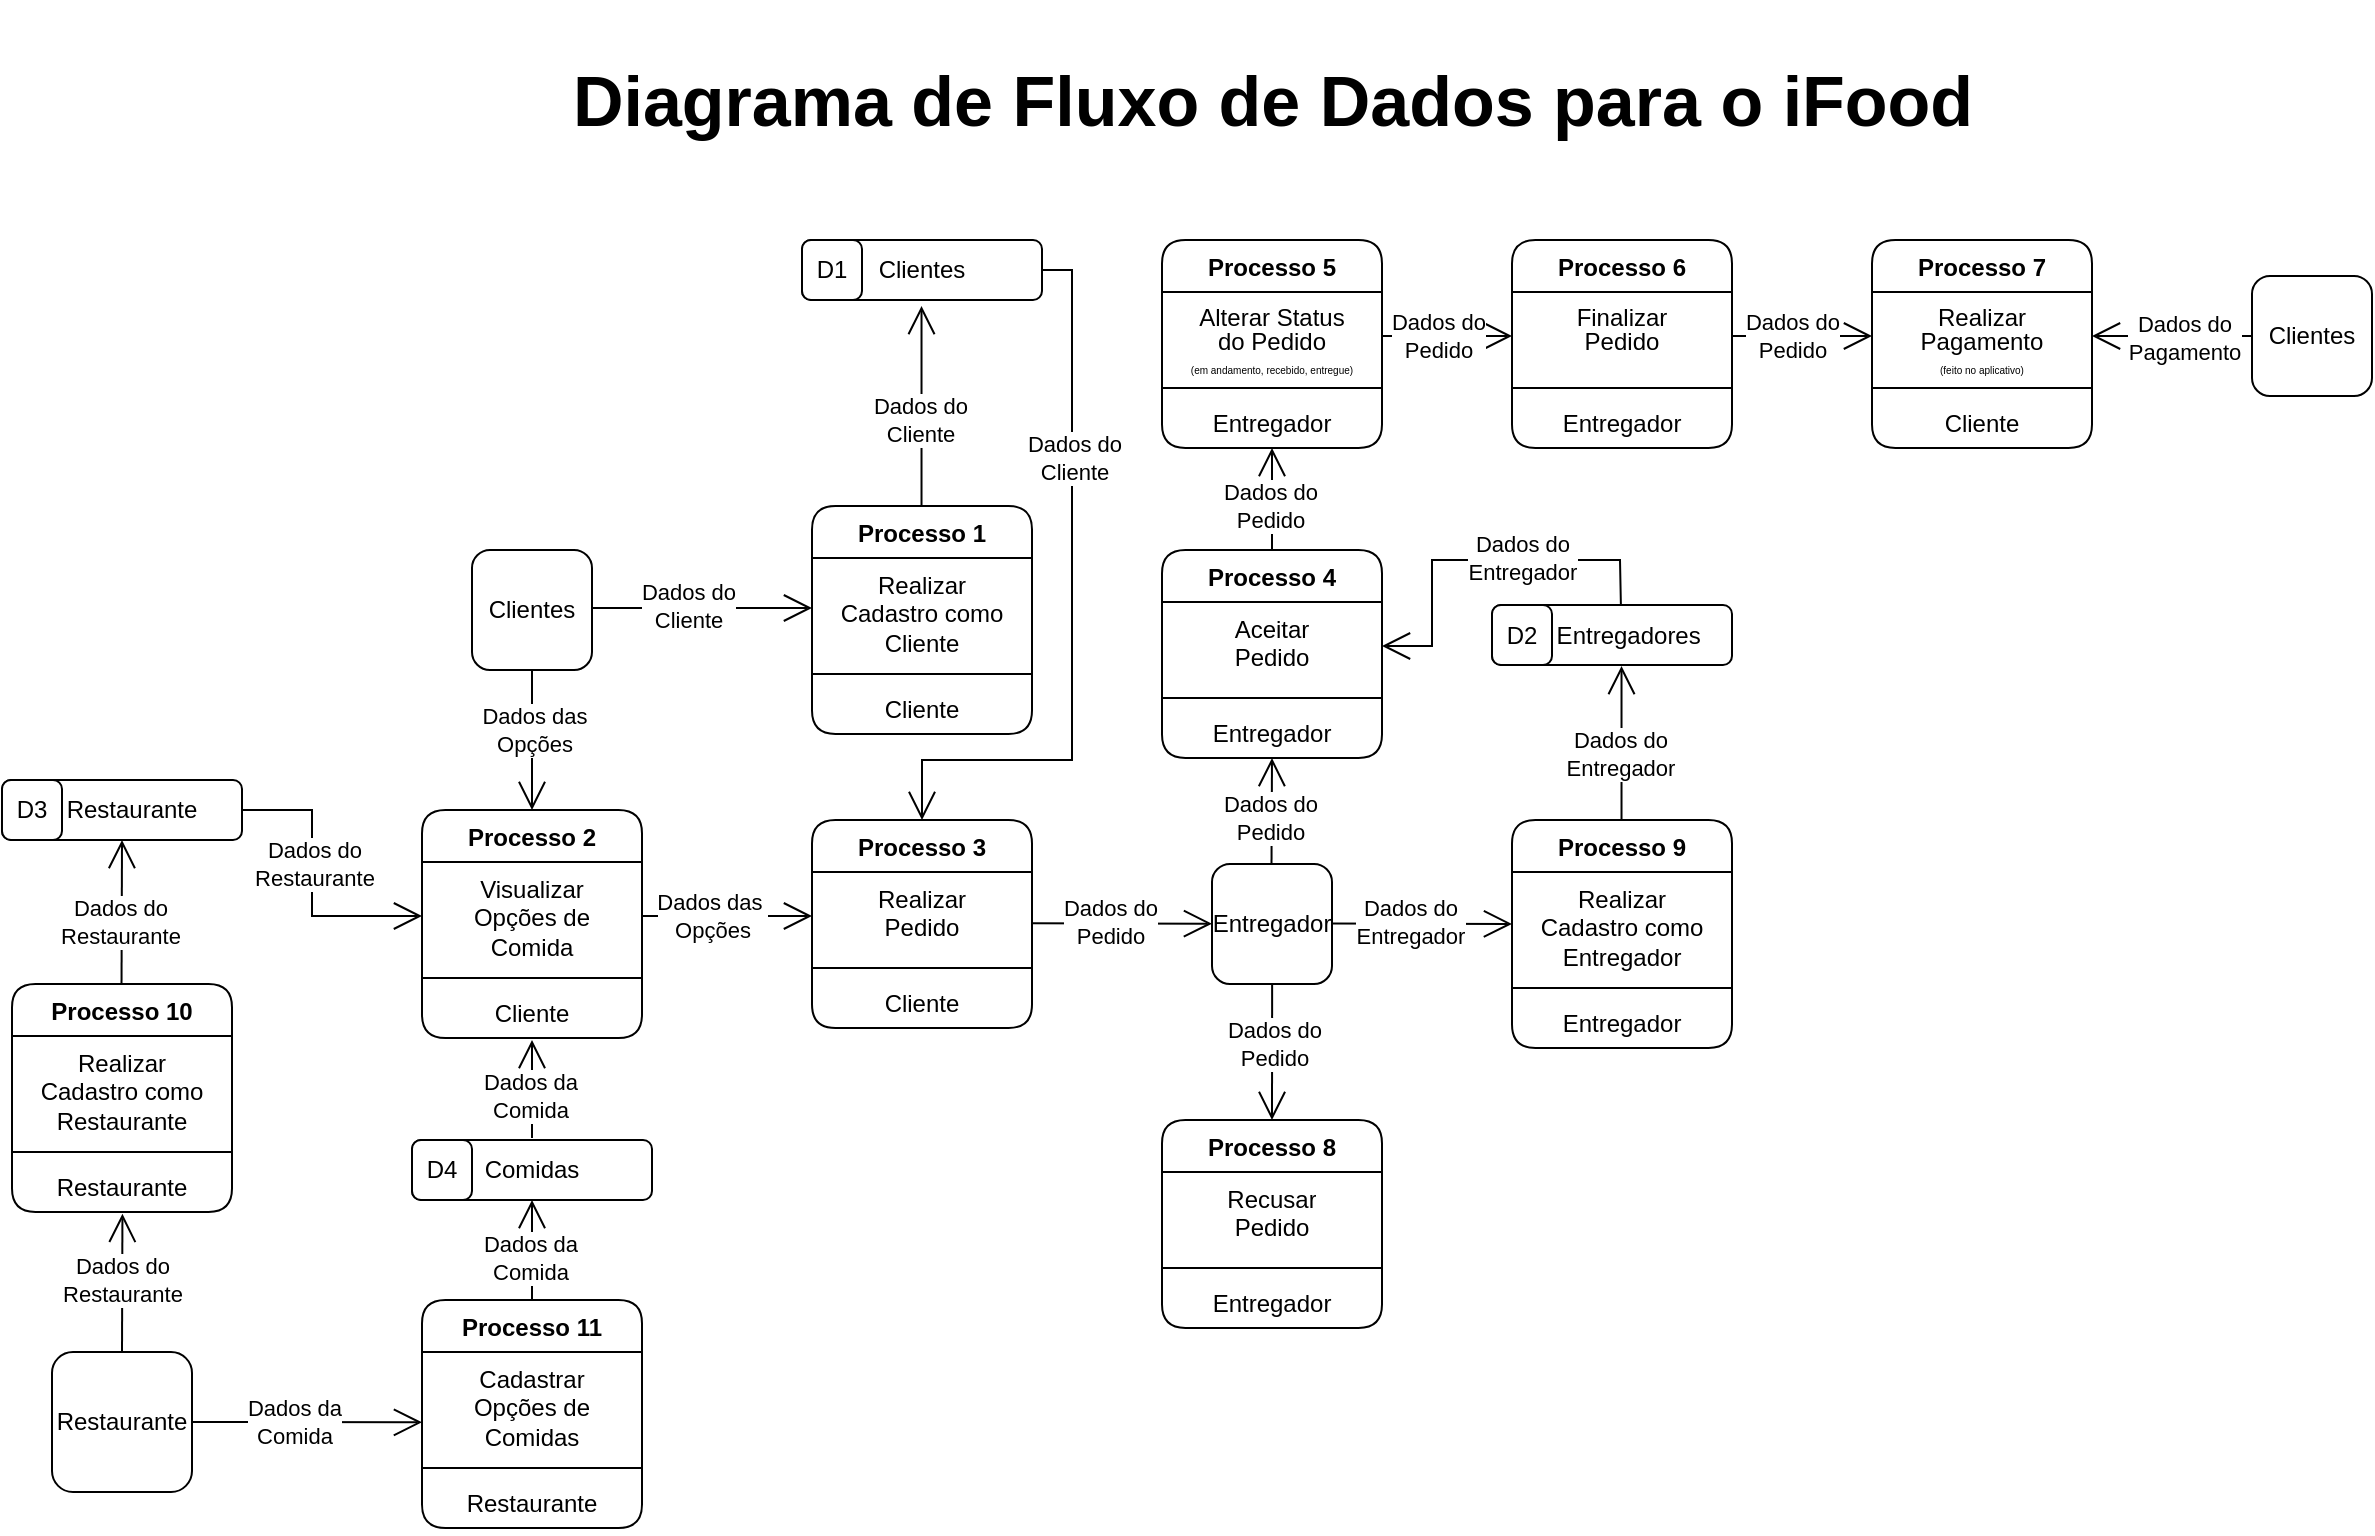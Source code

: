 <mxfile version="26.2.14">
  <diagram name="Página-1" id="0w80AyjQbpyl8An1bYWf">
    <mxGraphModel dx="2564" dy="878" grid="1" gridSize="10" guides="1" tooltips="1" connect="1" arrows="1" fold="1" page="1" pageScale="1" pageWidth="827" pageHeight="1169" math="0" shadow="0">
      <root>
        <mxCell id="0" />
        <mxCell id="1" parent="0" />
        <mxCell id="XxkqTc_sXAHZY6f8xNma-3" value="&lt;font style=&quot;font-size: 35px;&quot;&gt;Diagrama de Fluxo de Dados para o iFood&lt;/font&gt;" style="text;strokeColor=none;fillColor=none;html=1;fontSize=24;fontStyle=1;verticalAlign=middle;align=center;" vertex="1" parent="1">
          <mxGeometry x="-348" y="10" width="736" height="100" as="geometry" />
        </mxCell>
        <mxCell id="XxkqTc_sXAHZY6f8xNma-7" value="Processo 1" style="swimlane;fontStyle=1;align=center;verticalAlign=top;childLayout=stackLayout;horizontal=1;startSize=26;horizontalStack=0;resizeParent=1;resizeParentMax=0;resizeLast=0;collapsible=1;marginBottom=0;whiteSpace=wrap;html=1;rounded=1;" vertex="1" parent="1">
          <mxGeometry x="-210" y="263" width="110" height="114" as="geometry">
            <mxRectangle x="180" y="533" width="100" height="30" as="alternateBounds" />
          </mxGeometry>
        </mxCell>
        <mxCell id="XxkqTc_sXAHZY6f8xNma-8" value="&lt;span&gt;Realizar&lt;/span&gt;&lt;div&gt;&lt;span&gt;Cadastro como&lt;/span&gt;&lt;/div&gt;&lt;div&gt;Cliente&lt;/div&gt;" style="text;strokeColor=none;fillColor=none;align=center;verticalAlign=top;spacingLeft=4;spacingRight=4;overflow=hidden;rotatable=0;points=[[0,0.5],[1,0.5]];portConstraint=eastwest;whiteSpace=wrap;html=1;" vertex="1" parent="XxkqTc_sXAHZY6f8xNma-7">
          <mxGeometry y="26" width="110" height="54" as="geometry" />
        </mxCell>
        <mxCell id="XxkqTc_sXAHZY6f8xNma-9" value="" style="line;strokeWidth=1;fillColor=none;align=left;verticalAlign=middle;spacingTop=-1;spacingLeft=3;spacingRight=3;rotatable=0;labelPosition=right;points=[];portConstraint=eastwest;strokeColor=inherit;" vertex="1" parent="XxkqTc_sXAHZY6f8xNma-7">
          <mxGeometry y="80" width="110" height="8" as="geometry" />
        </mxCell>
        <mxCell id="XxkqTc_sXAHZY6f8xNma-10" value="Cliente" style="text;strokeColor=none;fillColor=none;align=center;verticalAlign=top;spacingLeft=4;spacingRight=4;overflow=hidden;rotatable=0;points=[[0,0.5],[1,0.5]];portConstraint=eastwest;whiteSpace=wrap;html=1;" vertex="1" parent="XxkqTc_sXAHZY6f8xNma-7">
          <mxGeometry y="88" width="110" height="26" as="geometry" />
        </mxCell>
        <mxCell id="XxkqTc_sXAHZY6f8xNma-14" value="" style="endArrow=open;endFill=1;endSize=12;html=1;rounded=0;" edge="1" parent="1">
          <mxGeometry width="160" relative="1" as="geometry">
            <mxPoint x="-320" y="314" as="sourcePoint" />
            <mxPoint x="-210" y="314" as="targetPoint" />
          </mxGeometry>
        </mxCell>
        <mxCell id="XxkqTc_sXAHZY6f8xNma-17" value="Dados do&lt;div&gt;Cliente&lt;/div&gt;" style="edgeLabel;html=1;align=center;verticalAlign=middle;resizable=0;points=[];" vertex="1" connectable="0" parent="XxkqTc_sXAHZY6f8xNma-14">
          <mxGeometry x="-0.139" y="1" relative="1" as="geometry">
            <mxPoint as="offset" />
          </mxGeometry>
        </mxCell>
        <mxCell id="XxkqTc_sXAHZY6f8xNma-16" value="" style="group" vertex="1" connectable="0" parent="1">
          <mxGeometry x="-380" y="285" width="60" height="60" as="geometry" />
        </mxCell>
        <mxCell id="jmiuX24OqaPnLVA-d1gP-1" value="Clientes" style="whiteSpace=wrap;html=1;aspect=fixed;fillColor=default;rounded=1;" vertex="1" parent="XxkqTc_sXAHZY6f8xNma-16">
          <mxGeometry width="60" height="60" as="geometry" />
        </mxCell>
        <mxCell id="XxkqTc_sXAHZY6f8xNma-21" value="" style="group" vertex="1" connectable="0" parent="1">
          <mxGeometry x="-215" y="130" width="120" height="32.5" as="geometry" />
        </mxCell>
        <mxCell id="XxkqTc_sXAHZY6f8xNma-28" value="" style="group" vertex="1" connectable="0" parent="XxkqTc_sXAHZY6f8xNma-21">
          <mxGeometry width="120" height="30" as="geometry" />
        </mxCell>
        <mxCell id="XxkqTc_sXAHZY6f8xNma-19" value="Clientes" style="rounded=1;whiteSpace=wrap;html=1;glass=0;shadow=0;" vertex="1" parent="XxkqTc_sXAHZY6f8xNma-28">
          <mxGeometry width="120" height="30" as="geometry" />
        </mxCell>
        <mxCell id="XxkqTc_sXAHZY6f8xNma-20" value="D1" style="rounded=1;whiteSpace=wrap;html=1;" vertex="1" parent="XxkqTc_sXAHZY6f8xNma-28">
          <mxGeometry width="30" height="30" as="geometry" />
        </mxCell>
        <mxCell id="XxkqTc_sXAHZY6f8xNma-22" value="" style="endArrow=open;endFill=1;endSize=12;html=1;rounded=0;" edge="1" parent="1">
          <mxGeometry width="160" relative="1" as="geometry">
            <mxPoint x="-155.24" y="263" as="sourcePoint" />
            <mxPoint x="-155.24" y="163" as="targetPoint" />
          </mxGeometry>
        </mxCell>
        <mxCell id="XxkqTc_sXAHZY6f8xNma-23" value="Dados do&lt;div&gt;Cliente&lt;/div&gt;" style="edgeLabel;html=1;align=center;verticalAlign=middle;resizable=0;points=[];" vertex="1" connectable="0" parent="XxkqTc_sXAHZY6f8xNma-22">
          <mxGeometry x="-0.139" y="1" relative="1" as="geometry">
            <mxPoint as="offset" />
          </mxGeometry>
        </mxCell>
        <mxCell id="XxkqTc_sXAHZY6f8xNma-29" value="" style="endArrow=open;endFill=1;endSize=12;html=1;rounded=0;entryX=0;entryY=0.5;entryDx=0;entryDy=0;exitX=1;exitY=0.5;exitDx=0;exitDy=0;" edge="1" parent="1" source="XxkqTc_sXAHZY6f8xNma-120" target="XxkqTc_sXAHZY6f8xNma-34">
          <mxGeometry width="160" relative="1" as="geometry">
            <mxPoint x="-295" y="473" as="sourcePoint" />
            <mxPoint x="-195" y="471.0" as="targetPoint" />
            <Array as="points" />
          </mxGeometry>
        </mxCell>
        <mxCell id="XxkqTc_sXAHZY6f8xNma-32" value="Dados das&amp;nbsp;&lt;div&gt;Opções&lt;/div&gt;" style="edgeLabel;html=1;align=center;verticalAlign=middle;resizable=0;points=[];" vertex="1" connectable="0" parent="XxkqTc_sXAHZY6f8xNma-29">
          <mxGeometry x="0.298" y="-2" relative="1" as="geometry">
            <mxPoint x="-20" y="-2" as="offset" />
          </mxGeometry>
        </mxCell>
        <mxCell id="XxkqTc_sXAHZY6f8xNma-33" value="Processo 3" style="swimlane;fontStyle=1;align=center;verticalAlign=top;childLayout=stackLayout;horizontal=1;startSize=26;horizontalStack=0;resizeParent=1;resizeParentMax=0;resizeLast=0;collapsible=1;marginBottom=0;whiteSpace=wrap;html=1;rounded=1;" vertex="1" parent="1">
          <mxGeometry x="-210" y="420" width="110" height="104" as="geometry">
            <mxRectangle x="180" y="533" width="100" height="30" as="alternateBounds" />
          </mxGeometry>
        </mxCell>
        <mxCell id="XxkqTc_sXAHZY6f8xNma-34" value="Realizar&lt;div&gt;Pedido&lt;/div&gt;" style="text;strokeColor=none;fillColor=none;align=center;verticalAlign=top;spacingLeft=4;spacingRight=4;overflow=hidden;rotatable=0;points=[[0,0.5],[1,0.5]];portConstraint=eastwest;whiteSpace=wrap;html=1;" vertex="1" parent="XxkqTc_sXAHZY6f8xNma-33">
          <mxGeometry y="26" width="110" height="44" as="geometry" />
        </mxCell>
        <mxCell id="XxkqTc_sXAHZY6f8xNma-35" value="" style="line;strokeWidth=1;fillColor=none;align=left;verticalAlign=middle;spacingTop=-1;spacingLeft=3;spacingRight=3;rotatable=0;labelPosition=right;points=[];portConstraint=eastwest;strokeColor=inherit;" vertex="1" parent="XxkqTc_sXAHZY6f8xNma-33">
          <mxGeometry y="70" width="110" height="8" as="geometry" />
        </mxCell>
        <mxCell id="XxkqTc_sXAHZY6f8xNma-36" value="Cliente" style="text;strokeColor=none;fillColor=none;align=center;verticalAlign=top;spacingLeft=4;spacingRight=4;overflow=hidden;rotatable=0;points=[[0,0.5],[1,0.5]];portConstraint=eastwest;whiteSpace=wrap;html=1;" vertex="1" parent="XxkqTc_sXAHZY6f8xNma-33">
          <mxGeometry y="78" width="110" height="26" as="geometry" />
        </mxCell>
        <mxCell id="XxkqTc_sXAHZY6f8xNma-37" value="" style="endArrow=open;endFill=1;endSize=12;html=1;rounded=0;" edge="1" parent="1">
          <mxGeometry width="160" relative="1" as="geometry">
            <mxPoint x="-100" y="471.57" as="sourcePoint" />
            <mxPoint x="-10" y="471.83" as="targetPoint" />
          </mxGeometry>
        </mxCell>
        <mxCell id="XxkqTc_sXAHZY6f8xNma-38" value="Dados do&lt;div&gt;Pedido&lt;/div&gt;" style="edgeLabel;html=1;align=center;verticalAlign=middle;resizable=0;points=[];" vertex="1" connectable="0" parent="XxkqTc_sXAHZY6f8xNma-37">
          <mxGeometry x="-0.139" y="1" relative="1" as="geometry">
            <mxPoint as="offset" />
          </mxGeometry>
        </mxCell>
        <mxCell id="XxkqTc_sXAHZY6f8xNma-39" value="" style="endArrow=open;endFill=1;endSize=12;html=1;rounded=0;exitX=1;exitY=0.5;exitDx=0;exitDy=0;entryX=0.5;entryY=0;entryDx=0;entryDy=0;" edge="1" parent="1" source="XxkqTc_sXAHZY6f8xNma-19" target="XxkqTc_sXAHZY6f8xNma-33">
          <mxGeometry width="160" relative="1" as="geometry">
            <mxPoint x="-50" y="220" as="sourcePoint" />
            <mxPoint x="-30" y="180" as="targetPoint" />
            <Array as="points">
              <mxPoint x="-80" y="145" />
              <mxPoint x="-80" y="390" />
              <mxPoint x="-155" y="390" />
            </Array>
          </mxGeometry>
        </mxCell>
        <mxCell id="XxkqTc_sXAHZY6f8xNma-40" value="Dados do&lt;div&gt;Cliente&lt;/div&gt;" style="edgeLabel;html=1;align=center;verticalAlign=middle;resizable=0;points=[];" vertex="1" connectable="0" parent="XxkqTc_sXAHZY6f8xNma-39">
          <mxGeometry x="-0.139" y="1" relative="1" as="geometry">
            <mxPoint y="-48" as="offset" />
          </mxGeometry>
        </mxCell>
        <mxCell id="XxkqTc_sXAHZY6f8xNma-47" value="" style="group" vertex="1" connectable="0" parent="1">
          <mxGeometry x="-10" y="442" width="60" height="60" as="geometry" />
        </mxCell>
        <mxCell id="XxkqTc_sXAHZY6f8xNma-48" value="Entregador" style="whiteSpace=wrap;html=1;aspect=fixed;fillColor=default;rounded=1;" vertex="1" parent="XxkqTc_sXAHZY6f8xNma-47">
          <mxGeometry width="60" height="60" as="geometry" />
        </mxCell>
        <mxCell id="XxkqTc_sXAHZY6f8xNma-49" value="Processo 9" style="swimlane;fontStyle=1;align=center;verticalAlign=top;childLayout=stackLayout;horizontal=1;startSize=26;horizontalStack=0;resizeParent=1;resizeParentMax=0;resizeLast=0;collapsible=1;marginBottom=0;whiteSpace=wrap;html=1;rounded=1;" vertex="1" parent="1">
          <mxGeometry x="140" y="420" width="110" height="114" as="geometry">
            <mxRectangle x="180" y="533" width="100" height="30" as="alternateBounds" />
          </mxGeometry>
        </mxCell>
        <mxCell id="XxkqTc_sXAHZY6f8xNma-50" value="&lt;span&gt;Realizar&lt;/span&gt;&lt;div&gt;&lt;span&gt;Cadastro como&lt;/span&gt;&lt;/div&gt;&lt;div&gt;&lt;span&gt;Entregador&lt;/span&gt;&lt;/div&gt;" style="text;strokeColor=none;fillColor=none;align=center;verticalAlign=top;spacingLeft=4;spacingRight=4;overflow=hidden;rotatable=0;points=[[0,0.5],[1,0.5]];portConstraint=eastwest;whiteSpace=wrap;html=1;" vertex="1" parent="XxkqTc_sXAHZY6f8xNma-49">
          <mxGeometry y="26" width="110" height="54" as="geometry" />
        </mxCell>
        <mxCell id="XxkqTc_sXAHZY6f8xNma-51" value="" style="line;strokeWidth=1;fillColor=none;align=left;verticalAlign=middle;spacingTop=-1;spacingLeft=3;spacingRight=3;rotatable=0;labelPosition=right;points=[];portConstraint=eastwest;strokeColor=inherit;" vertex="1" parent="XxkqTc_sXAHZY6f8xNma-49">
          <mxGeometry y="80" width="110" height="8" as="geometry" />
        </mxCell>
        <mxCell id="XxkqTc_sXAHZY6f8xNma-52" value="Entregador" style="text;strokeColor=none;fillColor=none;align=center;verticalAlign=top;spacingLeft=4;spacingRight=4;overflow=hidden;rotatable=0;points=[[0,0.5],[1,0.5]];portConstraint=eastwest;whiteSpace=wrap;html=1;" vertex="1" parent="XxkqTc_sXAHZY6f8xNma-49">
          <mxGeometry y="88" width="110" height="26" as="geometry" />
        </mxCell>
        <mxCell id="XxkqTc_sXAHZY6f8xNma-55" value="" style="endArrow=open;endFill=1;endSize=12;html=1;rounded=0;" edge="1" parent="1">
          <mxGeometry width="160" relative="1" as="geometry">
            <mxPoint x="50" y="471.7" as="sourcePoint" />
            <mxPoint x="140" y="471.96" as="targetPoint" />
          </mxGeometry>
        </mxCell>
        <mxCell id="XxkqTc_sXAHZY6f8xNma-56" value="Dados do&lt;div&gt;Entregador&lt;/div&gt;" style="edgeLabel;html=1;align=center;verticalAlign=middle;resizable=0;points=[];" vertex="1" connectable="0" parent="XxkqTc_sXAHZY6f8xNma-55">
          <mxGeometry x="-0.139" y="1" relative="1" as="geometry">
            <mxPoint as="offset" />
          </mxGeometry>
        </mxCell>
        <mxCell id="XxkqTc_sXAHZY6f8xNma-73" value="" style="endArrow=open;endFill=1;endSize=12;html=1;rounded=0;" edge="1" parent="1">
          <mxGeometry width="160" relative="1" as="geometry">
            <mxPoint x="194.76" y="420" as="sourcePoint" />
            <mxPoint x="194.76" y="343" as="targetPoint" />
          </mxGeometry>
        </mxCell>
        <mxCell id="XxkqTc_sXAHZY6f8xNma-74" value="Dados do&lt;div&gt;Entregador&lt;/div&gt;" style="edgeLabel;html=1;align=center;verticalAlign=middle;resizable=0;points=[];" vertex="1" connectable="0" parent="XxkqTc_sXAHZY6f8xNma-73">
          <mxGeometry x="-0.139" y="1" relative="1" as="geometry">
            <mxPoint as="offset" />
          </mxGeometry>
        </mxCell>
        <mxCell id="XxkqTc_sXAHZY6f8xNma-75" value="" style="group" vertex="1" connectable="0" parent="1">
          <mxGeometry x="130" y="312.5" width="120" height="32.5" as="geometry" />
        </mxCell>
        <mxCell id="XxkqTc_sXAHZY6f8xNma-76" value="" style="group" vertex="1" connectable="0" parent="XxkqTc_sXAHZY6f8xNma-75">
          <mxGeometry width="120" height="30" as="geometry" />
        </mxCell>
        <mxCell id="XxkqTc_sXAHZY6f8xNma-77" value="&amp;nbsp; &amp;nbsp; &amp;nbsp;Entregadores" style="rounded=1;whiteSpace=wrap;html=1;glass=0;shadow=0;align=center;" vertex="1" parent="XxkqTc_sXAHZY6f8xNma-76">
          <mxGeometry width="120" height="30" as="geometry" />
        </mxCell>
        <mxCell id="XxkqTc_sXAHZY6f8xNma-78" value="D2" style="rounded=1;whiteSpace=wrap;html=1;" vertex="1" parent="XxkqTc_sXAHZY6f8xNma-76">
          <mxGeometry width="30" height="30" as="geometry" />
        </mxCell>
        <mxCell id="XxkqTc_sXAHZY6f8xNma-79" value="" style="endArrow=open;endFill=1;endSize=12;html=1;rounded=0;entryX=0.5;entryY=1;entryDx=0;entryDy=0;" edge="1" parent="1" target="XxkqTc_sXAHZY6f8xNma-81">
          <mxGeometry width="160" relative="1" as="geometry">
            <mxPoint x="19.76" y="442" as="sourcePoint" />
            <mxPoint x="19.76" y="370.43" as="targetPoint" />
          </mxGeometry>
        </mxCell>
        <mxCell id="XxkqTc_sXAHZY6f8xNma-80" value="Dados do&lt;div&gt;Pedido&lt;/div&gt;" style="edgeLabel;html=1;align=center;verticalAlign=middle;resizable=0;points=[];" vertex="1" connectable="0" parent="XxkqTc_sXAHZY6f8xNma-79">
          <mxGeometry x="-0.139" y="1" relative="1" as="geometry">
            <mxPoint as="offset" />
          </mxGeometry>
        </mxCell>
        <mxCell id="XxkqTc_sXAHZY6f8xNma-81" value="Processo 4" style="swimlane;fontStyle=1;align=center;verticalAlign=top;childLayout=stackLayout;horizontal=1;startSize=26;horizontalStack=0;resizeParent=1;resizeParentMax=0;resizeLast=0;collapsible=1;marginBottom=0;whiteSpace=wrap;html=1;rounded=1;" vertex="1" parent="1">
          <mxGeometry x="-35" y="285" width="110" height="104" as="geometry">
            <mxRectangle x="180" y="533" width="100" height="30" as="alternateBounds" />
          </mxGeometry>
        </mxCell>
        <mxCell id="XxkqTc_sXAHZY6f8xNma-82" value="Aceitar&lt;div&gt;Pedido&lt;/div&gt;" style="text;strokeColor=none;fillColor=none;align=center;verticalAlign=top;spacingLeft=4;spacingRight=4;overflow=hidden;rotatable=0;points=[[0,0.5],[1,0.5]];portConstraint=eastwest;whiteSpace=wrap;html=1;" vertex="1" parent="XxkqTc_sXAHZY6f8xNma-81">
          <mxGeometry y="26" width="110" height="44" as="geometry" />
        </mxCell>
        <mxCell id="XxkqTc_sXAHZY6f8xNma-83" value="" style="line;strokeWidth=1;fillColor=none;align=left;verticalAlign=middle;spacingTop=-1;spacingLeft=3;spacingRight=3;rotatable=0;labelPosition=right;points=[];portConstraint=eastwest;strokeColor=inherit;" vertex="1" parent="XxkqTc_sXAHZY6f8xNma-81">
          <mxGeometry y="70" width="110" height="8" as="geometry" />
        </mxCell>
        <mxCell id="XxkqTc_sXAHZY6f8xNma-84" value="Entregador" style="text;strokeColor=none;fillColor=none;align=center;verticalAlign=top;spacingLeft=4;spacingRight=4;overflow=hidden;rotatable=0;points=[[0,0.5],[1,0.5]];portConstraint=eastwest;whiteSpace=wrap;html=1;" vertex="1" parent="XxkqTc_sXAHZY6f8xNma-81">
          <mxGeometry y="78" width="110" height="26" as="geometry" />
        </mxCell>
        <mxCell id="XxkqTc_sXAHZY6f8xNma-85" value="Processo 8" style="swimlane;fontStyle=1;align=center;verticalAlign=top;childLayout=stackLayout;horizontal=1;startSize=26;horizontalStack=0;resizeParent=1;resizeParentMax=0;resizeLast=0;collapsible=1;marginBottom=0;whiteSpace=wrap;html=1;rounded=1;" vertex="1" parent="1">
          <mxGeometry x="-35" y="570" width="110" height="104" as="geometry">
            <mxRectangle x="180" y="533" width="100" height="30" as="alternateBounds" />
          </mxGeometry>
        </mxCell>
        <mxCell id="XxkqTc_sXAHZY6f8xNma-86" value="Recusar&lt;div&gt;Pedido&lt;/div&gt;" style="text;strokeColor=none;fillColor=none;align=center;verticalAlign=top;spacingLeft=4;spacingRight=4;overflow=hidden;rotatable=0;points=[[0,0.5],[1,0.5]];portConstraint=eastwest;whiteSpace=wrap;html=1;" vertex="1" parent="XxkqTc_sXAHZY6f8xNma-85">
          <mxGeometry y="26" width="110" height="44" as="geometry" />
        </mxCell>
        <mxCell id="XxkqTc_sXAHZY6f8xNma-87" value="" style="line;strokeWidth=1;fillColor=none;align=left;verticalAlign=middle;spacingTop=-1;spacingLeft=3;spacingRight=3;rotatable=0;labelPosition=right;points=[];portConstraint=eastwest;strokeColor=inherit;" vertex="1" parent="XxkqTc_sXAHZY6f8xNma-85">
          <mxGeometry y="70" width="110" height="8" as="geometry" />
        </mxCell>
        <mxCell id="XxkqTc_sXAHZY6f8xNma-88" value="Entregador" style="text;strokeColor=none;fillColor=none;align=center;verticalAlign=top;spacingLeft=4;spacingRight=4;overflow=hidden;rotatable=0;points=[[0,0.5],[1,0.5]];portConstraint=eastwest;whiteSpace=wrap;html=1;" vertex="1" parent="XxkqTc_sXAHZY6f8xNma-85">
          <mxGeometry y="78" width="110" height="26" as="geometry" />
        </mxCell>
        <mxCell id="XxkqTc_sXAHZY6f8xNma-89" value="" style="endArrow=open;endFill=1;endSize=12;html=1;rounded=0;" edge="1" parent="1">
          <mxGeometry width="160" relative="1" as="geometry">
            <mxPoint x="20.07" y="502" as="sourcePoint" />
            <mxPoint x="20" y="570" as="targetPoint" />
          </mxGeometry>
        </mxCell>
        <mxCell id="XxkqTc_sXAHZY6f8xNma-90" value="Dados do&lt;div&gt;Pedido&lt;/div&gt;" style="edgeLabel;html=1;align=center;verticalAlign=middle;resizable=0;points=[];" vertex="1" connectable="0" parent="XxkqTc_sXAHZY6f8xNma-89">
          <mxGeometry x="-0.139" y="1" relative="1" as="geometry">
            <mxPoint as="offset" />
          </mxGeometry>
        </mxCell>
        <mxCell id="XxkqTc_sXAHZY6f8xNma-91" value="" style="endArrow=open;endFill=1;endSize=12;html=1;rounded=0;entryX=1;entryY=0.5;entryDx=0;entryDy=0;exitX=0.537;exitY=-0.014;exitDx=0;exitDy=0;exitPerimeter=0;" edge="1" parent="1" source="XxkqTc_sXAHZY6f8xNma-77" target="XxkqTc_sXAHZY6f8xNma-82">
          <mxGeometry width="160" relative="1" as="geometry">
            <mxPoint x="190" y="310" as="sourcePoint" />
            <mxPoint x="204.76" y="353" as="targetPoint" />
            <Array as="points">
              <mxPoint x="194" y="290" />
              <mxPoint x="100" y="290" />
              <mxPoint x="100" y="333" />
            </Array>
          </mxGeometry>
        </mxCell>
        <mxCell id="XxkqTc_sXAHZY6f8xNma-92" value="Dados do&lt;div&gt;Entregador&lt;/div&gt;" style="edgeLabel;html=1;align=center;verticalAlign=middle;resizable=0;points=[];" vertex="1" connectable="0" parent="XxkqTc_sXAHZY6f8xNma-91">
          <mxGeometry x="-0.139" y="1" relative="1" as="geometry">
            <mxPoint x="8" y="-2" as="offset" />
          </mxGeometry>
        </mxCell>
        <mxCell id="XxkqTc_sXAHZY6f8xNma-93" value="Processo 5" style="swimlane;fontStyle=1;align=center;verticalAlign=top;childLayout=stackLayout;horizontal=1;startSize=26;horizontalStack=0;resizeParent=1;resizeParentMax=0;resizeLast=0;collapsible=1;marginBottom=0;whiteSpace=wrap;html=1;rounded=1;" vertex="1" parent="1">
          <mxGeometry x="-35" y="130" width="110" height="104" as="geometry">
            <mxRectangle x="180" y="533" width="100" height="30" as="alternateBounds" />
          </mxGeometry>
        </mxCell>
        <mxCell id="XxkqTc_sXAHZY6f8xNma-94" value="&lt;div style=&quot;line-height: 100%;&quot;&gt;Alterar Status&lt;div&gt;do Pedido&lt;/div&gt;&lt;div&gt;&lt;font style=&quot;font-size: 5px; line-height: 100%;&quot;&gt;(em andamento, recebido, entregue)&lt;/font&gt;&lt;/div&gt;&lt;/div&gt;" style="text;strokeColor=none;fillColor=none;align=center;verticalAlign=top;spacingLeft=4;spacingRight=4;overflow=hidden;rotatable=0;points=[[0,0.5],[1,0.5]];portConstraint=eastwest;whiteSpace=wrap;html=1;" vertex="1" parent="XxkqTc_sXAHZY6f8xNma-93">
          <mxGeometry y="26" width="110" height="44" as="geometry" />
        </mxCell>
        <mxCell id="XxkqTc_sXAHZY6f8xNma-95" value="" style="line;strokeWidth=1;fillColor=none;align=left;verticalAlign=middle;spacingTop=-1;spacingLeft=3;spacingRight=3;rotatable=0;labelPosition=right;points=[];portConstraint=eastwest;strokeColor=inherit;" vertex="1" parent="XxkqTc_sXAHZY6f8xNma-93">
          <mxGeometry y="70" width="110" height="8" as="geometry" />
        </mxCell>
        <mxCell id="XxkqTc_sXAHZY6f8xNma-96" value="Entregador" style="text;strokeColor=none;fillColor=none;align=center;verticalAlign=top;spacingLeft=4;spacingRight=4;overflow=hidden;rotatable=0;points=[[0,0.5],[1,0.5]];portConstraint=eastwest;whiteSpace=wrap;html=1;" vertex="1" parent="XxkqTc_sXAHZY6f8xNma-93">
          <mxGeometry y="78" width="110" height="26" as="geometry" />
        </mxCell>
        <mxCell id="XxkqTc_sXAHZY6f8xNma-98" value="" style="endArrow=open;endFill=1;endSize=12;html=1;rounded=0;exitX=0.5;exitY=0;exitDx=0;exitDy=0;entryX=0.5;entryY=1;entryDx=0;entryDy=0;" edge="1" parent="1" source="XxkqTc_sXAHZY6f8xNma-81" target="XxkqTc_sXAHZY6f8xNma-93">
          <mxGeometry width="160" relative="1" as="geometry">
            <mxPoint x="20" y="280" as="sourcePoint" />
            <mxPoint x="20" y="240" as="targetPoint" />
          </mxGeometry>
        </mxCell>
        <mxCell id="XxkqTc_sXAHZY6f8xNma-99" value="Dados do&lt;div&gt;Pedido&lt;/div&gt;" style="edgeLabel;html=1;align=center;verticalAlign=middle;resizable=0;points=[];" vertex="1" connectable="0" parent="XxkqTc_sXAHZY6f8xNma-98">
          <mxGeometry x="-0.139" y="1" relative="1" as="geometry">
            <mxPoint as="offset" />
          </mxGeometry>
        </mxCell>
        <mxCell id="XxkqTc_sXAHZY6f8xNma-104" value="Processo 10" style="swimlane;fontStyle=1;align=center;verticalAlign=top;childLayout=stackLayout;horizontal=1;startSize=26;horizontalStack=0;resizeParent=1;resizeParentMax=0;resizeLast=0;collapsible=1;marginBottom=0;whiteSpace=wrap;html=1;rounded=1;" vertex="1" parent="1">
          <mxGeometry x="-610" y="502" width="110" height="114" as="geometry">
            <mxRectangle x="180" y="533" width="100" height="30" as="alternateBounds" />
          </mxGeometry>
        </mxCell>
        <mxCell id="XxkqTc_sXAHZY6f8xNma-105" value="&lt;span&gt;Realizar&lt;/span&gt;&lt;div&gt;&lt;span&gt;Cadastro como&lt;/span&gt;&lt;/div&gt;&lt;div&gt;Restaurante&lt;/div&gt;" style="text;strokeColor=none;fillColor=none;align=center;verticalAlign=top;spacingLeft=4;spacingRight=4;overflow=hidden;rotatable=0;points=[[0,0.5],[1,0.5]];portConstraint=eastwest;whiteSpace=wrap;html=1;" vertex="1" parent="XxkqTc_sXAHZY6f8xNma-104">
          <mxGeometry y="26" width="110" height="54" as="geometry" />
        </mxCell>
        <mxCell id="XxkqTc_sXAHZY6f8xNma-106" value="" style="line;strokeWidth=1;fillColor=none;align=left;verticalAlign=middle;spacingTop=-1;spacingLeft=3;spacingRight=3;rotatable=0;labelPosition=right;points=[];portConstraint=eastwest;strokeColor=inherit;" vertex="1" parent="XxkqTc_sXAHZY6f8xNma-104">
          <mxGeometry y="80" width="110" height="8" as="geometry" />
        </mxCell>
        <mxCell id="XxkqTc_sXAHZY6f8xNma-107" value="Restaurante" style="text;strokeColor=none;fillColor=none;align=center;verticalAlign=top;spacingLeft=4;spacingRight=4;overflow=hidden;rotatable=0;points=[[0,0.5],[1,0.5]];portConstraint=eastwest;whiteSpace=wrap;html=1;" vertex="1" parent="XxkqTc_sXAHZY6f8xNma-104">
          <mxGeometry y="88" width="110" height="26" as="geometry" />
        </mxCell>
        <mxCell id="XxkqTc_sXAHZY6f8xNma-108" value="" style="endArrow=open;endFill=1;endSize=12;html=1;rounded=0;exitX=1;exitY=0.5;exitDx=0;exitDy=0;entryX=0;entryY=0.5;entryDx=0;entryDy=0;" edge="1" parent="1" source="XxkqTc_sXAHZY6f8xNma-94" target="XxkqTc_sXAHZY6f8xNma-111">
          <mxGeometry width="160" relative="1" as="geometry">
            <mxPoint x="140" y="181" as="sourcePoint" />
            <mxPoint x="160" y="180" as="targetPoint" />
          </mxGeometry>
        </mxCell>
        <mxCell id="XxkqTc_sXAHZY6f8xNma-109" value="Dados do&lt;div&gt;Pedido&lt;/div&gt;" style="edgeLabel;html=1;align=center;verticalAlign=middle;resizable=0;points=[];" vertex="1" connectable="0" parent="XxkqTc_sXAHZY6f8xNma-108">
          <mxGeometry x="-0.139" y="1" relative="1" as="geometry">
            <mxPoint y="1" as="offset" />
          </mxGeometry>
        </mxCell>
        <mxCell id="XxkqTc_sXAHZY6f8xNma-110" value="Processo 6" style="swimlane;fontStyle=1;align=center;verticalAlign=top;childLayout=stackLayout;horizontal=1;startSize=26;horizontalStack=0;resizeParent=1;resizeParentMax=0;resizeLast=0;collapsible=1;marginBottom=0;whiteSpace=wrap;html=1;rounded=1;" vertex="1" parent="1">
          <mxGeometry x="140" y="130" width="110" height="104" as="geometry">
            <mxRectangle x="180" y="533" width="100" height="30" as="alternateBounds" />
          </mxGeometry>
        </mxCell>
        <mxCell id="XxkqTc_sXAHZY6f8xNma-111" value="&lt;div style=&quot;line-height: 100%;&quot;&gt;Finalizar&lt;br&gt;&lt;/div&gt;&lt;div style=&quot;line-height: 100%;&quot;&gt;Pedido&lt;/div&gt;" style="text;strokeColor=none;fillColor=none;align=center;verticalAlign=top;spacingLeft=4;spacingRight=4;overflow=hidden;rotatable=0;points=[[0,0.5],[1,0.5]];portConstraint=eastwest;whiteSpace=wrap;html=1;" vertex="1" parent="XxkqTc_sXAHZY6f8xNma-110">
          <mxGeometry y="26" width="110" height="44" as="geometry" />
        </mxCell>
        <mxCell id="XxkqTc_sXAHZY6f8xNma-112" value="" style="line;strokeWidth=1;fillColor=none;align=left;verticalAlign=middle;spacingTop=-1;spacingLeft=3;spacingRight=3;rotatable=0;labelPosition=right;points=[];portConstraint=eastwest;strokeColor=inherit;" vertex="1" parent="XxkqTc_sXAHZY6f8xNma-110">
          <mxGeometry y="70" width="110" height="8" as="geometry" />
        </mxCell>
        <mxCell id="XxkqTc_sXAHZY6f8xNma-113" value="Entregador" style="text;strokeColor=none;fillColor=none;align=center;verticalAlign=top;spacingLeft=4;spacingRight=4;overflow=hidden;rotatable=0;points=[[0,0.5],[1,0.5]];portConstraint=eastwest;whiteSpace=wrap;html=1;" vertex="1" parent="XxkqTc_sXAHZY6f8xNma-110">
          <mxGeometry y="78" width="110" height="26" as="geometry" />
        </mxCell>
        <mxCell id="XxkqTc_sXAHZY6f8xNma-115" value="Processo 11" style="swimlane;fontStyle=1;align=center;verticalAlign=top;childLayout=stackLayout;horizontal=1;startSize=26;horizontalStack=0;resizeParent=1;resizeParentMax=0;resizeLast=0;collapsible=1;marginBottom=0;whiteSpace=wrap;html=1;rounded=1;" vertex="1" parent="1">
          <mxGeometry x="-405" y="660" width="110" height="114" as="geometry">
            <mxRectangle x="180" y="533" width="100" height="30" as="alternateBounds" />
          </mxGeometry>
        </mxCell>
        <mxCell id="XxkqTc_sXAHZY6f8xNma-116" value="Cadastrar&lt;div&gt;Opções de Comidas&lt;/div&gt;" style="text;strokeColor=none;fillColor=none;align=center;verticalAlign=top;spacingLeft=4;spacingRight=4;overflow=hidden;rotatable=0;points=[[0,0.5],[1,0.5]];portConstraint=eastwest;whiteSpace=wrap;html=1;" vertex="1" parent="XxkqTc_sXAHZY6f8xNma-115">
          <mxGeometry y="26" width="110" height="54" as="geometry" />
        </mxCell>
        <mxCell id="XxkqTc_sXAHZY6f8xNma-117" value="" style="line;strokeWidth=1;fillColor=none;align=left;verticalAlign=middle;spacingTop=-1;spacingLeft=3;spacingRight=3;rotatable=0;labelPosition=right;points=[];portConstraint=eastwest;strokeColor=inherit;" vertex="1" parent="XxkqTc_sXAHZY6f8xNma-115">
          <mxGeometry y="80" width="110" height="8" as="geometry" />
        </mxCell>
        <mxCell id="XxkqTc_sXAHZY6f8xNma-118" value="Restaurante" style="text;strokeColor=none;fillColor=none;align=center;verticalAlign=top;spacingLeft=4;spacingRight=4;overflow=hidden;rotatable=0;points=[[0,0.5],[1,0.5]];portConstraint=eastwest;whiteSpace=wrap;html=1;" vertex="1" parent="XxkqTc_sXAHZY6f8xNma-115">
          <mxGeometry y="88" width="110" height="26" as="geometry" />
        </mxCell>
        <mxCell id="XxkqTc_sXAHZY6f8xNma-119" value="Processo 2" style="swimlane;fontStyle=1;align=center;verticalAlign=top;childLayout=stackLayout;horizontal=1;startSize=26;horizontalStack=0;resizeParent=1;resizeParentMax=0;resizeLast=0;collapsible=1;marginBottom=0;whiteSpace=wrap;html=1;rounded=1;" vertex="1" parent="1">
          <mxGeometry x="-405" y="415" width="110" height="114" as="geometry">
            <mxRectangle x="180" y="533" width="100" height="30" as="alternateBounds" />
          </mxGeometry>
        </mxCell>
        <mxCell id="XxkqTc_sXAHZY6f8xNma-120" value="Visualizar&lt;div&gt;Opções de Comida&lt;/div&gt;" style="text;strokeColor=none;fillColor=none;align=center;verticalAlign=top;spacingLeft=4;spacingRight=4;overflow=hidden;rotatable=0;points=[[0,0.5],[1,0.5]];portConstraint=eastwest;whiteSpace=wrap;html=1;" vertex="1" parent="XxkqTc_sXAHZY6f8xNma-119">
          <mxGeometry y="26" width="110" height="54" as="geometry" />
        </mxCell>
        <mxCell id="XxkqTc_sXAHZY6f8xNma-121" value="" style="line;strokeWidth=1;fillColor=none;align=left;verticalAlign=middle;spacingTop=-1;spacingLeft=3;spacingRight=3;rotatable=0;labelPosition=right;points=[];portConstraint=eastwest;strokeColor=inherit;" vertex="1" parent="XxkqTc_sXAHZY6f8xNma-119">
          <mxGeometry y="80" width="110" height="8" as="geometry" />
        </mxCell>
        <mxCell id="XxkqTc_sXAHZY6f8xNma-122" value="Cliente" style="text;strokeColor=none;fillColor=none;align=center;verticalAlign=top;spacingLeft=4;spacingRight=4;overflow=hidden;rotatable=0;points=[[0,0.5],[1,0.5]];portConstraint=eastwest;whiteSpace=wrap;html=1;" vertex="1" parent="XxkqTc_sXAHZY6f8xNma-119">
          <mxGeometry y="88" width="110" height="26" as="geometry" />
        </mxCell>
        <mxCell id="XxkqTc_sXAHZY6f8xNma-124" value="" style="endArrow=open;endFill=1;endSize=12;html=1;rounded=0;exitX=0.5;exitY=1;exitDx=0;exitDy=0;entryX=0.5;entryY=0;entryDx=0;entryDy=0;" edge="1" parent="1" source="jmiuX24OqaPnLVA-d1gP-1" target="XxkqTc_sXAHZY6f8xNma-119">
          <mxGeometry width="160" relative="1" as="geometry">
            <mxPoint x="-310" y="324" as="sourcePoint" />
            <mxPoint x="-200" y="324" as="targetPoint" />
          </mxGeometry>
        </mxCell>
        <mxCell id="XxkqTc_sXAHZY6f8xNma-125" value="Dados das&lt;div&gt;Opções&lt;/div&gt;" style="edgeLabel;html=1;align=center;verticalAlign=middle;resizable=0;points=[];" vertex="1" connectable="0" parent="XxkqTc_sXAHZY6f8xNma-124">
          <mxGeometry x="-0.139" y="1" relative="1" as="geometry">
            <mxPoint as="offset" />
          </mxGeometry>
        </mxCell>
        <mxCell id="XxkqTc_sXAHZY6f8xNma-127" value="" style="group" vertex="1" connectable="0" parent="1">
          <mxGeometry x="-410" y="580" width="120" height="32.5" as="geometry" />
        </mxCell>
        <mxCell id="XxkqTc_sXAHZY6f8xNma-128" value="" style="group" vertex="1" connectable="0" parent="XxkqTc_sXAHZY6f8xNma-127">
          <mxGeometry width="120" height="30" as="geometry" />
        </mxCell>
        <mxCell id="XxkqTc_sXAHZY6f8xNma-129" value="Comidas" style="rounded=1;whiteSpace=wrap;html=1;glass=0;shadow=0;" vertex="1" parent="XxkqTc_sXAHZY6f8xNma-128">
          <mxGeometry width="120" height="30" as="geometry" />
        </mxCell>
        <mxCell id="XxkqTc_sXAHZY6f8xNma-130" value="D4" style="rounded=1;whiteSpace=wrap;html=1;" vertex="1" parent="XxkqTc_sXAHZY6f8xNma-128">
          <mxGeometry width="30" height="30" as="geometry" />
        </mxCell>
        <mxCell id="XxkqTc_sXAHZY6f8xNma-131" value="" style="endArrow=open;endFill=1;endSize=12;html=1;rounded=0;entryX=0.5;entryY=1;entryDx=0;entryDy=0;exitX=0.5;exitY=0;exitDx=0;exitDy=0;" edge="1" parent="1" source="XxkqTc_sXAHZY6f8xNma-115" target="XxkqTc_sXAHZY6f8xNma-129">
          <mxGeometry width="160" relative="1" as="geometry">
            <mxPoint x="-350" y="660" as="sourcePoint" />
            <mxPoint x="-350.38" y="610" as="targetPoint" />
          </mxGeometry>
        </mxCell>
        <mxCell id="XxkqTc_sXAHZY6f8xNma-132" value="Dados da&lt;div&gt;Comida&lt;/div&gt;" style="edgeLabel;html=1;align=center;verticalAlign=middle;resizable=0;points=[];" vertex="1" connectable="0" parent="XxkqTc_sXAHZY6f8xNma-131">
          <mxGeometry x="-0.139" y="1" relative="1" as="geometry">
            <mxPoint as="offset" />
          </mxGeometry>
        </mxCell>
        <mxCell id="XxkqTc_sXAHZY6f8xNma-133" value="" style="endArrow=open;endFill=1;endSize=12;html=1;rounded=0;" edge="1" parent="1">
          <mxGeometry width="160" relative="1" as="geometry">
            <mxPoint x="-350" y="579" as="sourcePoint" />
            <mxPoint x="-350" y="530" as="targetPoint" />
          </mxGeometry>
        </mxCell>
        <mxCell id="XxkqTc_sXAHZY6f8xNma-134" value="Dados da&lt;div&gt;Comida&lt;/div&gt;" style="edgeLabel;html=1;align=center;verticalAlign=middle;resizable=0;points=[];" vertex="1" connectable="0" parent="XxkqTc_sXAHZY6f8xNma-133">
          <mxGeometry x="-0.139" y="1" relative="1" as="geometry">
            <mxPoint as="offset" />
          </mxGeometry>
        </mxCell>
        <mxCell id="XxkqTc_sXAHZY6f8xNma-103" value="Restaurante" style="whiteSpace=wrap;html=1;aspect=fixed;fillColor=default;rounded=1;" vertex="1" parent="1">
          <mxGeometry x="-590" y="686" width="70" height="70" as="geometry" />
        </mxCell>
        <mxCell id="XxkqTc_sXAHZY6f8xNma-140" value="" style="endArrow=open;endFill=1;endSize=12;html=1;rounded=0;entryX=0.028;entryY=0.648;entryDx=0;entryDy=0;entryPerimeter=0;" edge="1" parent="1">
          <mxGeometry width="160" relative="1" as="geometry">
            <mxPoint x="-520" y="721" as="sourcePoint" />
            <mxPoint x="-405.0" y="721.182" as="targetPoint" />
            <Array as="points" />
          </mxGeometry>
        </mxCell>
        <mxCell id="XxkqTc_sXAHZY6f8xNma-141" value="Dados da&lt;div&gt;Comida&lt;/div&gt;" style="edgeLabel;html=1;align=center;verticalAlign=middle;resizable=0;points=[];" vertex="1" connectable="0" parent="XxkqTc_sXAHZY6f8xNma-140">
          <mxGeometry x="0.298" y="-2" relative="1" as="geometry">
            <mxPoint x="-24" y="-2" as="offset" />
          </mxGeometry>
        </mxCell>
        <mxCell id="XxkqTc_sXAHZY6f8xNma-143" value="" style="endArrow=open;endFill=1;endSize=12;html=1;rounded=0;entryX=0.502;entryY=1.035;entryDx=0;entryDy=0;entryPerimeter=0;exitX=0.5;exitY=0;exitDx=0;exitDy=0;" edge="1" parent="1" source="XxkqTc_sXAHZY6f8xNma-103" target="XxkqTc_sXAHZY6f8xNma-107">
          <mxGeometry width="160" relative="1" as="geometry">
            <mxPoint x="-590" y="621.57" as="sourcePoint" />
            <mxPoint x="-475.0" y="621.752" as="targetPoint" />
            <Array as="points" />
          </mxGeometry>
        </mxCell>
        <mxCell id="XxkqTc_sXAHZY6f8xNma-144" value="Dados do&lt;div&gt;Restaurante&lt;/div&gt;" style="edgeLabel;html=1;align=center;verticalAlign=middle;resizable=0;points=[];" vertex="1" connectable="0" parent="XxkqTc_sXAHZY6f8xNma-143">
          <mxGeometry x="0.298" y="-2" relative="1" as="geometry">
            <mxPoint x="-2" y="9" as="offset" />
          </mxGeometry>
        </mxCell>
        <mxCell id="XxkqTc_sXAHZY6f8xNma-145" value="" style="group" vertex="1" connectable="0" parent="1">
          <mxGeometry x="-615" y="400" width="120" height="32.5" as="geometry" />
        </mxCell>
        <mxCell id="XxkqTc_sXAHZY6f8xNma-146" value="" style="group" vertex="1" connectable="0" parent="XxkqTc_sXAHZY6f8xNma-145">
          <mxGeometry width="120" height="30" as="geometry" />
        </mxCell>
        <mxCell id="XxkqTc_sXAHZY6f8xNma-147" value="&amp;nbsp; &amp;nbsp;Restaurante" style="rounded=1;whiteSpace=wrap;html=1;glass=0;shadow=0;" vertex="1" parent="XxkqTc_sXAHZY6f8xNma-146">
          <mxGeometry width="120" height="30" as="geometry" />
        </mxCell>
        <mxCell id="XxkqTc_sXAHZY6f8xNma-148" value="D3" style="rounded=1;whiteSpace=wrap;html=1;" vertex="1" parent="XxkqTc_sXAHZY6f8xNma-146">
          <mxGeometry width="30" height="30" as="geometry" />
        </mxCell>
        <mxCell id="XxkqTc_sXAHZY6f8xNma-149" value="" style="endArrow=open;endFill=1;endSize=12;html=1;rounded=0;" edge="1" parent="1">
          <mxGeometry width="160" relative="1" as="geometry">
            <mxPoint x="-555.24" y="502" as="sourcePoint" />
            <mxPoint x="-555" y="430" as="targetPoint" />
          </mxGeometry>
        </mxCell>
        <mxCell id="XxkqTc_sXAHZY6f8xNma-150" value="Dados do&lt;div&gt;Restaurante&lt;/div&gt;" style="edgeLabel;html=1;align=center;verticalAlign=middle;resizable=0;points=[];" vertex="1" connectable="0" parent="XxkqTc_sXAHZY6f8xNma-149">
          <mxGeometry x="-0.139" y="1" relative="1" as="geometry">
            <mxPoint as="offset" />
          </mxGeometry>
        </mxCell>
        <mxCell id="XxkqTc_sXAHZY6f8xNma-151" value="" style="endArrow=open;endFill=1;endSize=12;html=1;rounded=0;exitX=1;exitY=0.5;exitDx=0;exitDy=0;entryX=0;entryY=0.5;entryDx=0;entryDy=0;" edge="1" parent="1" source="XxkqTc_sXAHZY6f8xNma-147" target="XxkqTc_sXAHZY6f8xNma-120">
          <mxGeometry width="160" relative="1" as="geometry">
            <mxPoint x="-545.24" y="512" as="sourcePoint" />
            <mxPoint x="-545" y="440" as="targetPoint" />
            <Array as="points">
              <mxPoint x="-460" y="415" />
              <mxPoint x="-460" y="468" />
            </Array>
          </mxGeometry>
        </mxCell>
        <mxCell id="XxkqTc_sXAHZY6f8xNma-152" value="Dados do&lt;div&gt;Restaurante&lt;/div&gt;" style="edgeLabel;html=1;align=center;verticalAlign=middle;resizable=0;points=[];" vertex="1" connectable="0" parent="XxkqTc_sXAHZY6f8xNma-151">
          <mxGeometry x="-0.139" y="1" relative="1" as="geometry">
            <mxPoint as="offset" />
          </mxGeometry>
        </mxCell>
        <mxCell id="XxkqTc_sXAHZY6f8xNma-154" value="" style="endArrow=open;endFill=1;endSize=12;html=1;rounded=0;exitX=1;exitY=0.5;exitDx=0;exitDy=0;entryX=0;entryY=0.5;entryDx=0;entryDy=0;" edge="1" parent="1" source="XxkqTc_sXAHZY6f8xNma-111" target="XxkqTc_sXAHZY6f8xNma-157">
          <mxGeometry width="160" relative="1" as="geometry">
            <mxPoint x="250" y="177.58" as="sourcePoint" />
            <mxPoint x="315" y="177.58" as="targetPoint" />
          </mxGeometry>
        </mxCell>
        <mxCell id="XxkqTc_sXAHZY6f8xNma-155" value="Dados do&lt;div&gt;Pedido&lt;/div&gt;" style="edgeLabel;html=1;align=center;verticalAlign=middle;resizable=0;points=[];" vertex="1" connectable="0" parent="XxkqTc_sXAHZY6f8xNma-154">
          <mxGeometry x="-0.139" y="1" relative="1" as="geometry">
            <mxPoint y="1" as="offset" />
          </mxGeometry>
        </mxCell>
        <mxCell id="XxkqTc_sXAHZY6f8xNma-156" value="Processo 7" style="swimlane;fontStyle=1;align=center;verticalAlign=top;childLayout=stackLayout;horizontal=1;startSize=26;horizontalStack=0;resizeParent=1;resizeParentMax=0;resizeLast=0;collapsible=1;marginBottom=0;whiteSpace=wrap;html=1;rounded=1;" vertex="1" parent="1">
          <mxGeometry x="320" y="130" width="110" height="104" as="geometry">
            <mxRectangle x="180" y="533" width="100" height="30" as="alternateBounds" />
          </mxGeometry>
        </mxCell>
        <mxCell id="XxkqTc_sXAHZY6f8xNma-157" value="&lt;div style=&quot;line-height: 100%;&quot;&gt;Realizar&lt;/div&gt;&lt;div style=&quot;line-height: 100%;&quot;&gt;Pagamento&lt;/div&gt;&lt;div style=&quot;line-height: 100%;&quot;&gt;&lt;span style=&quot;font-size: 5px;&quot;&gt;(feito no aplicativo)&lt;/span&gt;&lt;/div&gt;" style="text;strokeColor=none;fillColor=none;align=center;verticalAlign=top;spacingLeft=4;spacingRight=4;overflow=hidden;rotatable=0;points=[[0,0.5],[1,0.5]];portConstraint=eastwest;whiteSpace=wrap;html=1;" vertex="1" parent="XxkqTc_sXAHZY6f8xNma-156">
          <mxGeometry y="26" width="110" height="44" as="geometry" />
        </mxCell>
        <mxCell id="XxkqTc_sXAHZY6f8xNma-158" value="" style="line;strokeWidth=1;fillColor=none;align=left;verticalAlign=middle;spacingTop=-1;spacingLeft=3;spacingRight=3;rotatable=0;labelPosition=right;points=[];portConstraint=eastwest;strokeColor=inherit;" vertex="1" parent="XxkqTc_sXAHZY6f8xNma-156">
          <mxGeometry y="70" width="110" height="8" as="geometry" />
        </mxCell>
        <mxCell id="XxkqTc_sXAHZY6f8xNma-159" value="Cliente" style="text;strokeColor=none;fillColor=none;align=center;verticalAlign=top;spacingLeft=4;spacingRight=4;overflow=hidden;rotatable=0;points=[[0,0.5],[1,0.5]];portConstraint=eastwest;whiteSpace=wrap;html=1;" vertex="1" parent="XxkqTc_sXAHZY6f8xNma-156">
          <mxGeometry y="78" width="110" height="26" as="geometry" />
        </mxCell>
        <mxCell id="XxkqTc_sXAHZY6f8xNma-161" value="" style="group" vertex="1" connectable="0" parent="1">
          <mxGeometry x="510" y="148" width="60" height="60" as="geometry" />
        </mxCell>
        <mxCell id="XxkqTc_sXAHZY6f8xNma-162" value="Clientes" style="whiteSpace=wrap;html=1;aspect=fixed;fillColor=default;rounded=1;" vertex="1" parent="XxkqTc_sXAHZY6f8xNma-161">
          <mxGeometry width="60" height="60" as="geometry" />
        </mxCell>
        <mxCell id="XxkqTc_sXAHZY6f8xNma-163" value="" style="endArrow=open;endFill=1;endSize=12;html=1;rounded=0;exitX=0;exitY=0.5;exitDx=0;exitDy=0;entryX=1;entryY=0.5;entryDx=0;entryDy=0;" edge="1" parent="1" source="XxkqTc_sXAHZY6f8xNma-162" target="XxkqTc_sXAHZY6f8xNma-157">
          <mxGeometry width="160" relative="1" as="geometry">
            <mxPoint x="510" y="178" as="sourcePoint" />
            <mxPoint x="430" y="177.66" as="targetPoint" />
          </mxGeometry>
        </mxCell>
        <mxCell id="XxkqTc_sXAHZY6f8xNma-164" value="Dados do&lt;div&gt;Pagamento&lt;/div&gt;" style="edgeLabel;html=1;align=center;verticalAlign=middle;resizable=0;points=[];" vertex="1" connectable="0" parent="XxkqTc_sXAHZY6f8xNma-163">
          <mxGeometry x="-0.139" y="1" relative="1" as="geometry">
            <mxPoint as="offset" />
          </mxGeometry>
        </mxCell>
      </root>
    </mxGraphModel>
  </diagram>
</mxfile>
